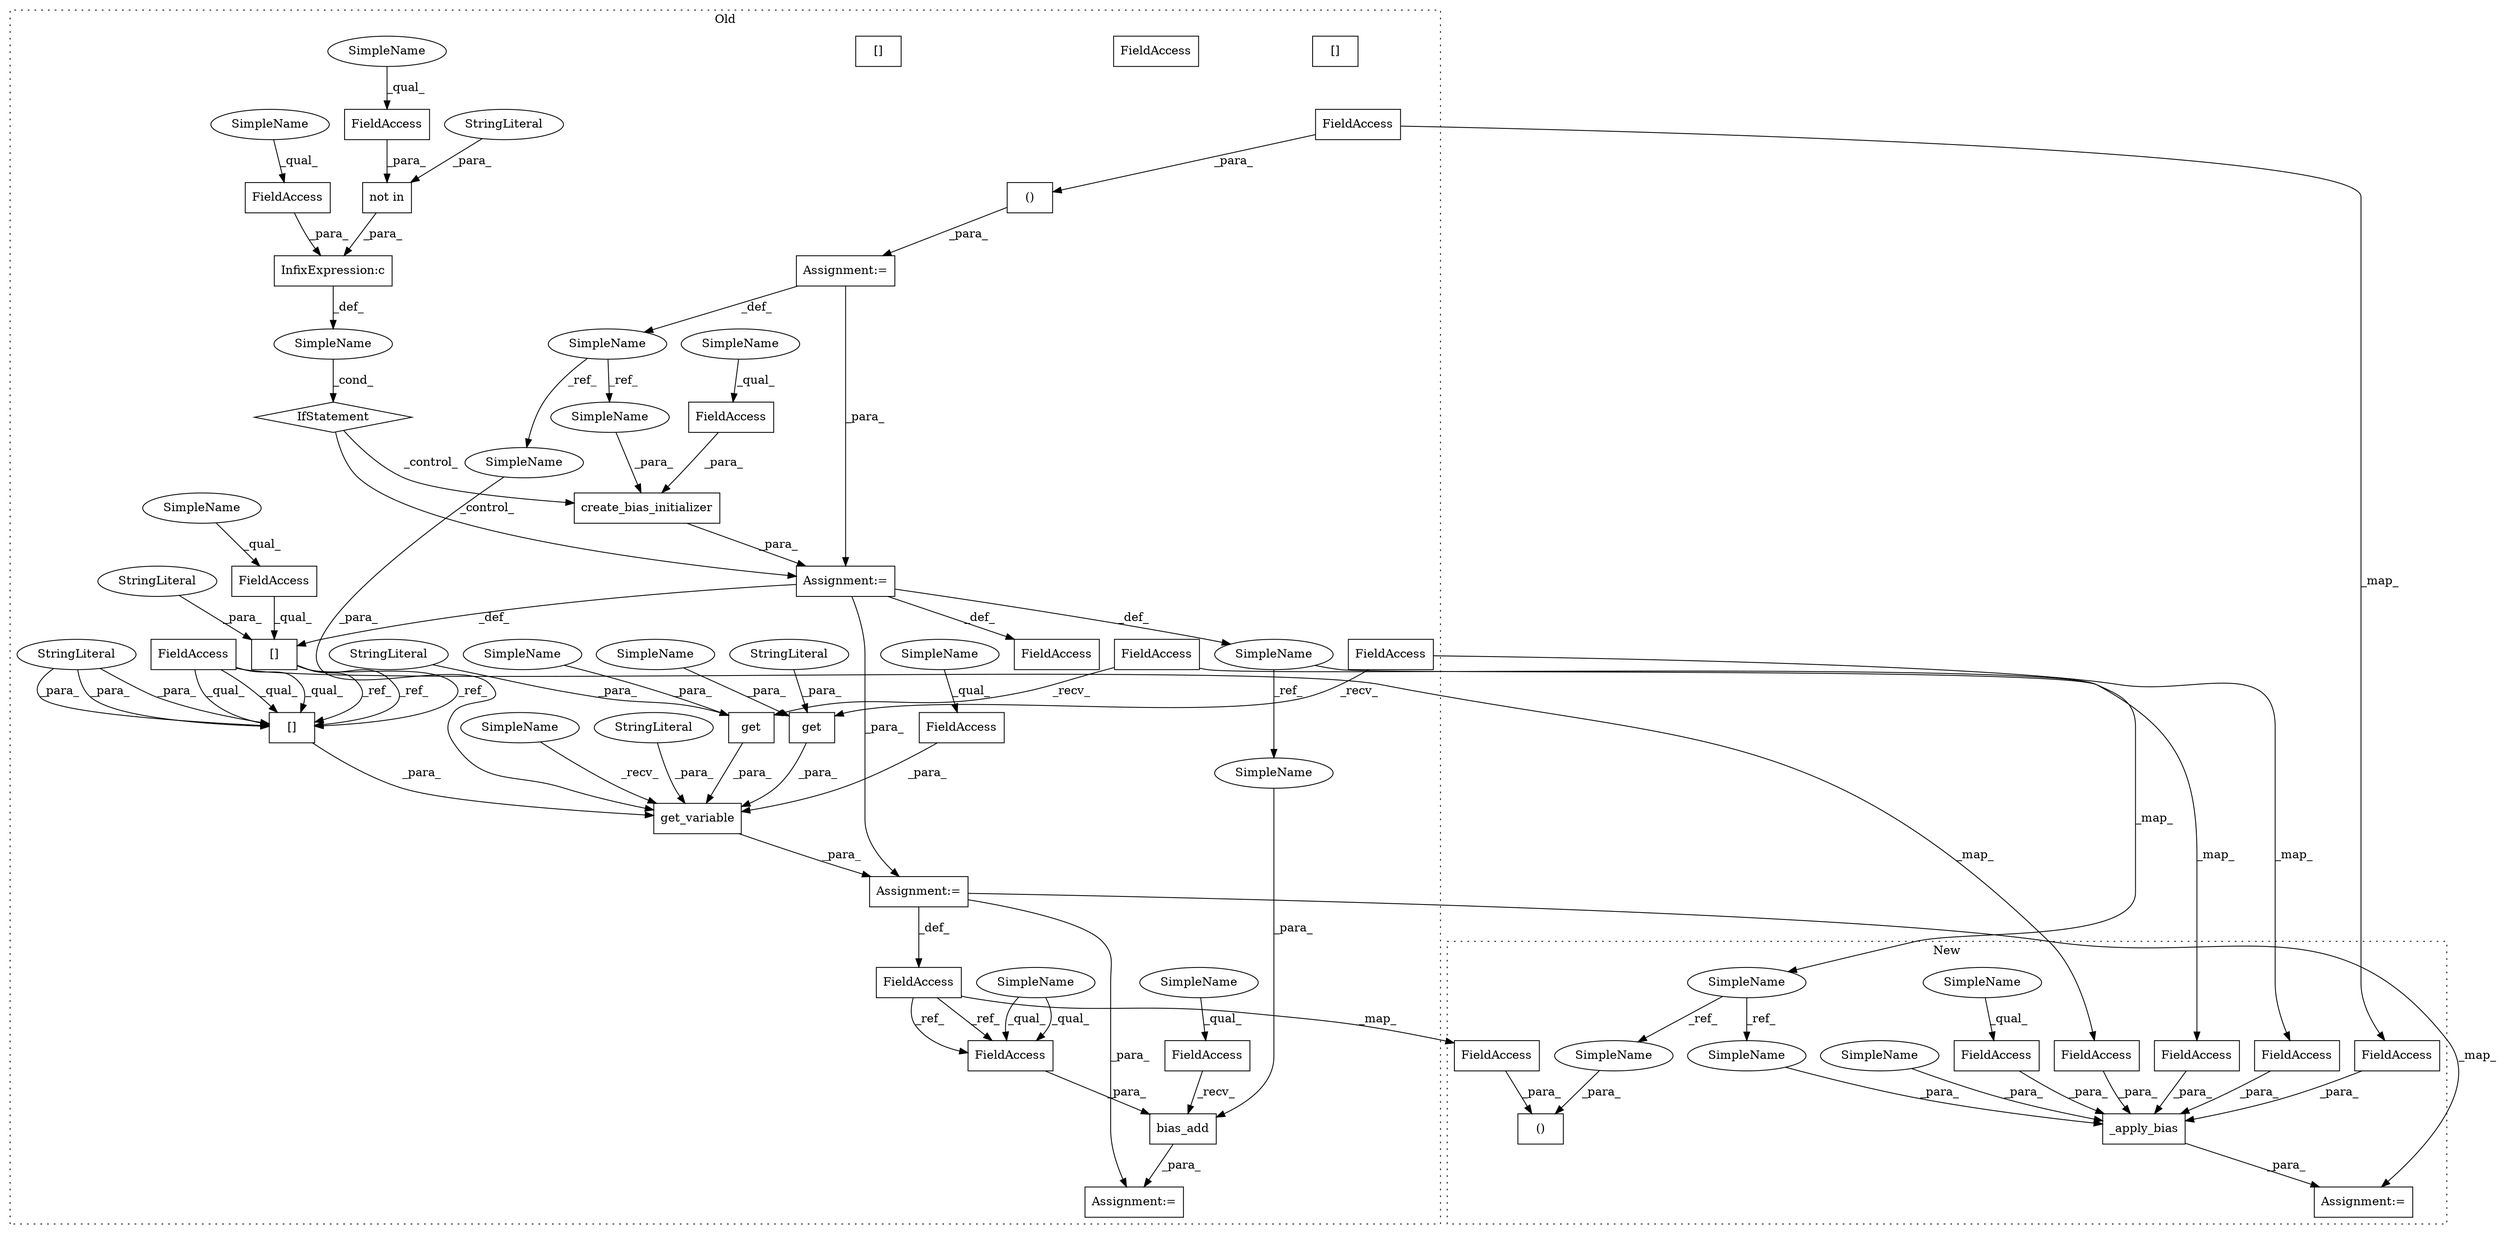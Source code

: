 digraph G {
subgraph cluster0 {
1 [label="get" a="32" s="45609,45621" l="4,1" shape="box"];
3 [label="get_variable" a="32" s="45525,45655" l="13,1" shape="box"];
4 [label="()" a="106" s="44384" l="45" shape="box"];
5 [label="FieldAccess" a="22" s="45672" l="13" shape="box"];
6 [label="[]" a="2" s="44909,44931" l="19,1" shape="box"];
7 [label="bias_add" a="32" s="45686,45728" l="9,1" shape="box"];
8 [label="[]" a="2" s="45566,45588" l="19,1" shape="box"];
9 [label="SimpleName" a="42" s="44368" l="10" shape="ellipse"];
10 [label="create_bias_initializer" a="32" s="44933,44980" l="24,1" shape="box"];
11 [label="InfixExpression:c" a="27" s="44881" l="4" shape="box"];
12 [label="StringLiteral" a="45" s="45538" l="3" shape="ellipse"];
13 [label="StringLiteral" a="45" s="44928" l="3" shape="ellipse"];
14 [label="StringLiteral" a="45" s="45613" l="3" shape="ellipse"];
15 [label="StringLiteral" a="45" s="45585" l="3" shape="ellipse"];
16 [label="not in" a="108" s="44851" l="29" shape="box"];
17 [label="FieldAccess" a="22" s="44885" l="14" shape="box"];
18 [label="StringLiteral" a="45" s="44851" l="3" shape="ellipse"];
19 [label="FieldAccess" a="22" s="45566" l="18" shape="box"];
21 [label="get" a="32" s="45642,45654" l="4,1" shape="box"];
22 [label="FieldAccess" a="22" s="45553" l="12" shape="box"];
23 [label="FieldAccess" a="22" s="44968" l="12" shape="box"];
24 [label="SimpleName" a="42" s="" l="" shape="ellipse"];
25 [label="IfStatement" a="25" s="44842,44899" l="4,2" shape="diamond"];
27 [label="FieldAccess" a="22" s="44909" l="18" shape="box"];
28 [label="FieldAccess" a="22" s="44993" l="10" shape="box"];
29 [label="FieldAccess" a="22" s="44862" l="18" shape="box"];
30 [label="FieldAccess" a="22" s="45703" l="7" shape="box"];
31 [label="Assignment:=" a="7" s="45671" l="1" shape="box"];
32 [label="Assignment:=" a="7" s="44378" l="6" shape="box"];
33 [label="Assignment:=" a="7" s="44932" l="1" shape="box"];
34 [label="StringLiteral" a="45" s="45646" l="3" shape="ellipse"];
36 [label="SimpleName" a="42" s="45359" l="7" shape="ellipse"];
39 [label="Assignment:=" a="7" s="45513" l="1" shape="box"];
41 [label="FieldAccess" a="22" s="45506" l="7" shape="box"];
43 [label="FieldAccess" a="22" s="44408" l="21" shape="box"];
44 [label="FieldAccess" a="22" s="45590" l="18" shape="box"];
46 [label="FieldAccess" a="22" s="45623" l="18" shape="box"];
48 [label="[]" a="2" s="45566,45588" l="19,1" shape="box"];
49 [label="FieldAccess" a="22" s="45703" l="7" shape="box"];
52 [label="SimpleName" a="42" s="45514" l="10" shape="ellipse"];
53 [label="SimpleName" a="42" s="45672" l="10" shape="ellipse"];
54 [label="SimpleName" a="42" s="44957" l="10" shape="ellipse"];
55 [label="SimpleName" a="42" s="45542" l="10" shape="ellipse"];
56 [label="SimpleName" a="42" s="45553" l="6" shape="ellipse"];
57 [label="SimpleName" a="42" s="44968" l="6" shape="ellipse"];
59 [label="SimpleName" a="42" s="45695" l="7" shape="ellipse"];
60 [label="[]" a="2" s="45566,45588" l="19,1" shape="box"];
61 [label="SimpleName" a="42" s="44862" l="4" shape="ellipse"];
62 [label="SimpleName" a="42" s="44885" l="4" shape="ellipse"];
63 [label="SimpleName" a="42" s="44909" l="4" shape="ellipse"];
64 [label="SimpleName" a="42" s="45703" l="4" shape="ellipse"];
66 [label="SimpleName" a="42" s="45650" l="4" shape="ellipse"];
67 [label="SimpleName" a="42" s="45617" l="4" shape="ellipse"];
label = "Old";
style="dotted";
}
subgraph cluster1 {
2 [label="_apply_bias" a="32" s="44045,44188" l="12,1" shape="box"];
20 [label="FieldAccess" a="22" s="44132" l="18" shape="box"];
26 [label="FieldAccess" a="22" s="44072" l="19" shape="box"];
35 [label="SimpleName" a="42" s="43862" l="7" shape="ellipse"];
37 [label="()" a="106" s="44016" l="27" shape="box"];
38 [label="Assignment:=" a="7" s="44043" l="2" shape="box"];
40 [label="FieldAccess" a="22" s="44016" l="7" shape="box"];
42 [label="FieldAccess" a="22" s="44110" l="21" shape="box"];
45 [label="FieldAccess" a="22" s="44151" l="18" shape="box"];
47 [label="FieldAccess" a="22" s="44170" l="18" shape="box"];
50 [label="SimpleName" a="42" s="44064" l="7" shape="ellipse"];
51 [label="SimpleName" a="42" s="44036" l="7" shape="ellipse"];
58 [label="SimpleName" a="42" s="44057" l="6" shape="ellipse"];
65 [label="SimpleName" a="42" s="44072" l="4" shape="ellipse"];
label = "New";
style="dotted";
}
1 -> 3 [label="_para_"];
2 -> 38 [label="_para_"];
3 -> 39 [label="_para_"];
4 -> 32 [label="_para_"];
5 -> 7 [label="_recv_"];
6 -> 60 [label="_ref_"];
6 -> 60 [label="_ref_"];
6 -> 60 [label="_ref_"];
7 -> 31 [label="_para_"];
9 -> 54 [label="_ref_"];
9 -> 55 [label="_ref_"];
10 -> 33 [label="_para_"];
11 -> 24 [label="_def_"];
12 -> 3 [label="_para_"];
13 -> 6 [label="_para_"];
14 -> 1 [label="_para_"];
15 -> 60 [label="_para_"];
15 -> 60 [label="_para_"];
15 -> 60 [label="_para_"];
16 -> 11 [label="_para_"];
17 -> 11 [label="_para_"];
18 -> 16 [label="_para_"];
19 -> 60 [label="_qual_"];
19 -> 60 [label="_qual_"];
19 -> 20 [label="_map_"];
19 -> 60 [label="_qual_"];
20 -> 2 [label="_para_"];
21 -> 3 [label="_para_"];
22 -> 3 [label="_para_"];
23 -> 10 [label="_para_"];
24 -> 25 [label="_cond_"];
25 -> 33 [label="_control_"];
25 -> 10 [label="_control_"];
26 -> 2 [label="_para_"];
27 -> 6 [label="_qual_"];
29 -> 16 [label="_para_"];
32 -> 9 [label="_def_"];
32 -> 33 [label="_para_"];
33 -> 36 [label="_def_"];
33 -> 39 [label="_para_"];
33 -> 6 [label="_def_"];
33 -> 28 [label="_def_"];
34 -> 21 [label="_para_"];
35 -> 50 [label="_ref_"];
35 -> 51 [label="_ref_"];
36 -> 35 [label="_map_"];
36 -> 59 [label="_ref_"];
39 -> 41 [label="_def_"];
39 -> 31 [label="_para_"];
39 -> 38 [label="_map_"];
40 -> 37 [label="_para_"];
41 -> 40 [label="_map_"];
41 -> 49 [label="_ref_"];
41 -> 49 [label="_ref_"];
42 -> 2 [label="_para_"];
43 -> 42 [label="_map_"];
43 -> 4 [label="_para_"];
44 -> 1 [label="_recv_"];
44 -> 45 [label="_map_"];
45 -> 2 [label="_para_"];
46 -> 47 [label="_map_"];
46 -> 21 [label="_recv_"];
47 -> 2 [label="_para_"];
49 -> 7 [label="_para_"];
50 -> 2 [label="_para_"];
51 -> 37 [label="_para_"];
52 -> 3 [label="_recv_"];
53 -> 5 [label="_qual_"];
54 -> 10 [label="_para_"];
55 -> 3 [label="_para_"];
56 -> 22 [label="_qual_"];
57 -> 23 [label="_qual_"];
58 -> 2 [label="_para_"];
59 -> 7 [label="_para_"];
60 -> 3 [label="_para_"];
61 -> 29 [label="_qual_"];
62 -> 17 [label="_qual_"];
63 -> 27 [label="_qual_"];
64 -> 49 [label="_qual_"];
64 -> 49 [label="_qual_"];
65 -> 26 [label="_qual_"];
66 -> 21 [label="_para_"];
67 -> 1 [label="_para_"];
}